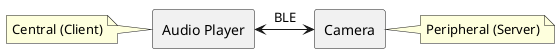 @startuml Komponentendiagramm

skinparam componentStyle rectangle

[Audio Player] <-> [Camera]: BLE
note left of "Audio Player": Central (Client)
note right of "Camera": Peripheral (Server)

@enduml
